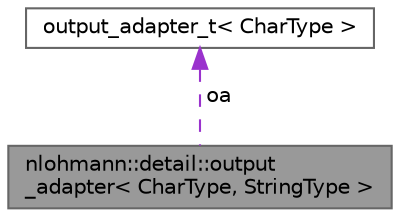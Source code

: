 digraph "nlohmann::detail::output_adapter&lt; CharType, StringType &gt;"
{
 // LATEX_PDF_SIZE
  bgcolor="transparent";
  edge [fontname=Helvetica,fontsize=10,labelfontname=Helvetica,labelfontsize=10];
  node [fontname=Helvetica,fontsize=10,shape=box,height=0.2,width=0.4];
  Node1 [label="nlohmann::detail::output\l_adapter\< CharType, StringType \>",height=0.2,width=0.4,color="gray40", fillcolor="grey60", style="filled", fontcolor="black",tooltip=" "];
  Node2 -> Node1 [dir="back",color="darkorchid3",style="dashed",label=" oa" ];
  Node2 [label="output_adapter_t\< CharType \>",height=0.2,width=0.4,color="gray40", fillcolor="white", style="filled",tooltip=" "];
}
